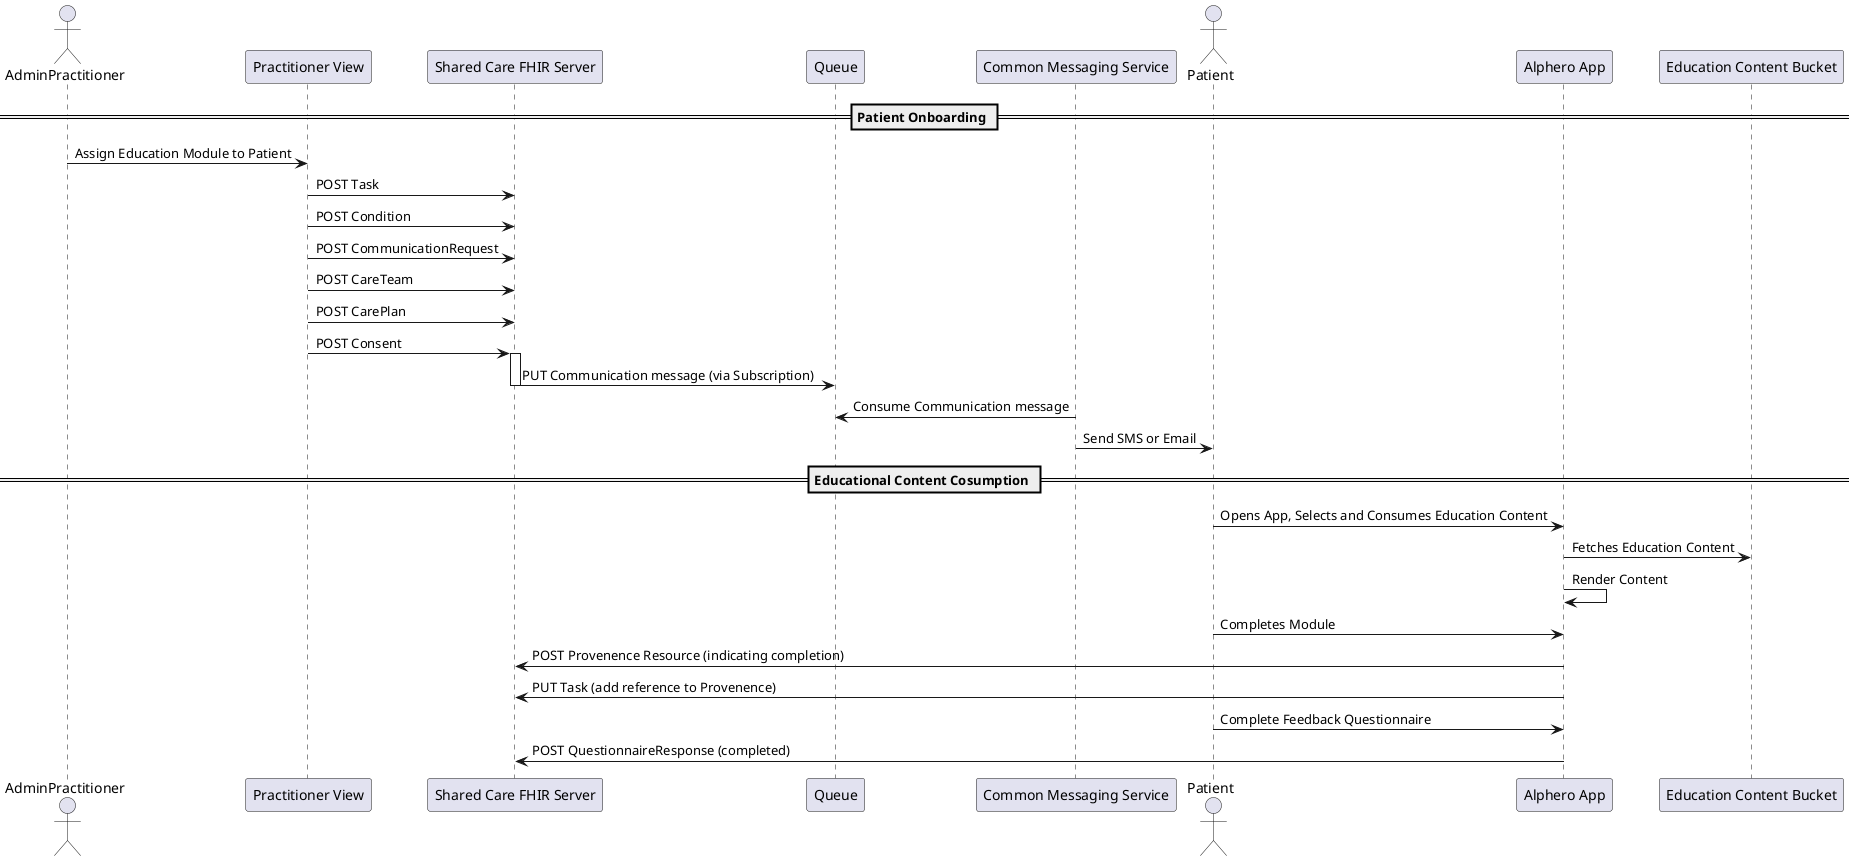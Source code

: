 @startuml
actor AdminPractitioner
participant "Practitioner View" as PV
participant "Shared Care FHIR Server" as FHIR
participant "Queue" as MQ
participant "Common Messaging Service" as CMS
actor Patient
participant "Alphero App" as App
participant "Education Content Bucket" as ECB

== Patient Onboarding ==
AdminPractitioner -> PV : Assign Education Module to Patient
PV -> FHIR : POST Task 
PV -> FHIR : POST Condition
PV -> FHIR : POST CommunicationRequest
PV -> FHIR : POST CareTeam
PV -> FHIR : POST CarePlan
PV -> FHIR : POST Consent
activate FHIR
FHIR -> MQ : PUT Communication message (via Subscription)
deactivate FHIR
CMS -> MQ : Consume Communication message
CMS -> Patient : Send SMS or Email

== Educational Content Cosumption ==
Patient -> App : Opens App, Selects and Consumes Education Content
App -> ECB : Fetches Education Content
App -> App : Render Content
Patient -> App : Completes Module
App -> FHIR : POST Provenence Resource (indicating completion)
App -> FHIR : PUT Task (add reference to Provenence)
Patient -> App : Complete Feedback Questionnaire
App -> FHIR : POST QuestionnaireResponse (completed)

@enduml